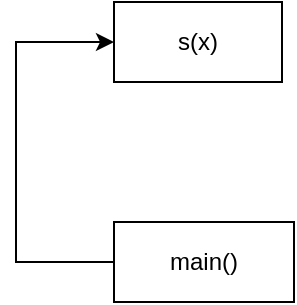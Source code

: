 <mxfile version="20.7.3" type="github">
  <diagram id="valsOfXE5LjKDrL84Ug_" name="Страница 1">
    <mxGraphModel dx="1196" dy="541" grid="1" gridSize="10" guides="1" tooltips="1" connect="1" arrows="1" fold="1" page="1" pageScale="1" pageWidth="827" pageHeight="1169" math="0" shadow="0">
      <root>
        <mxCell id="0" />
        <mxCell id="1" parent="0" />
        <mxCell id="3AVA2ccQ7zQ5Q5lWKBhm-3" style="edgeStyle=orthogonalEdgeStyle;rounded=0;orthogonalLoop=1;jettySize=auto;html=1;" edge="1" parent="1" source="3AVA2ccQ7zQ5Q5lWKBhm-1" target="3AVA2ccQ7zQ5Q5lWKBhm-6">
          <mxGeometry relative="1" as="geometry">
            <mxPoint x="360" y="50" as="targetPoint" />
            <Array as="points">
              <mxPoint x="320" y="160" />
              <mxPoint x="320" y="50" />
            </Array>
          </mxGeometry>
        </mxCell>
        <mxCell id="3AVA2ccQ7zQ5Q5lWKBhm-1" value="main()" style="rounded=0;whiteSpace=wrap;html=1;labelBackgroundColor=#FFFFFF;fillColor=#FFFFFF;" vertex="1" parent="1">
          <mxGeometry x="369" y="140" width="90" height="40" as="geometry" />
        </mxCell>
        <mxCell id="3AVA2ccQ7zQ5Q5lWKBhm-6" value="s(x)" style="rounded=0;whiteSpace=wrap;html=1;labelBackgroundColor=#FFFFFF;fillColor=#FFFFFF;" vertex="1" parent="1">
          <mxGeometry x="369" y="30" width="84" height="40" as="geometry" />
        </mxCell>
      </root>
    </mxGraphModel>
  </diagram>
</mxfile>
